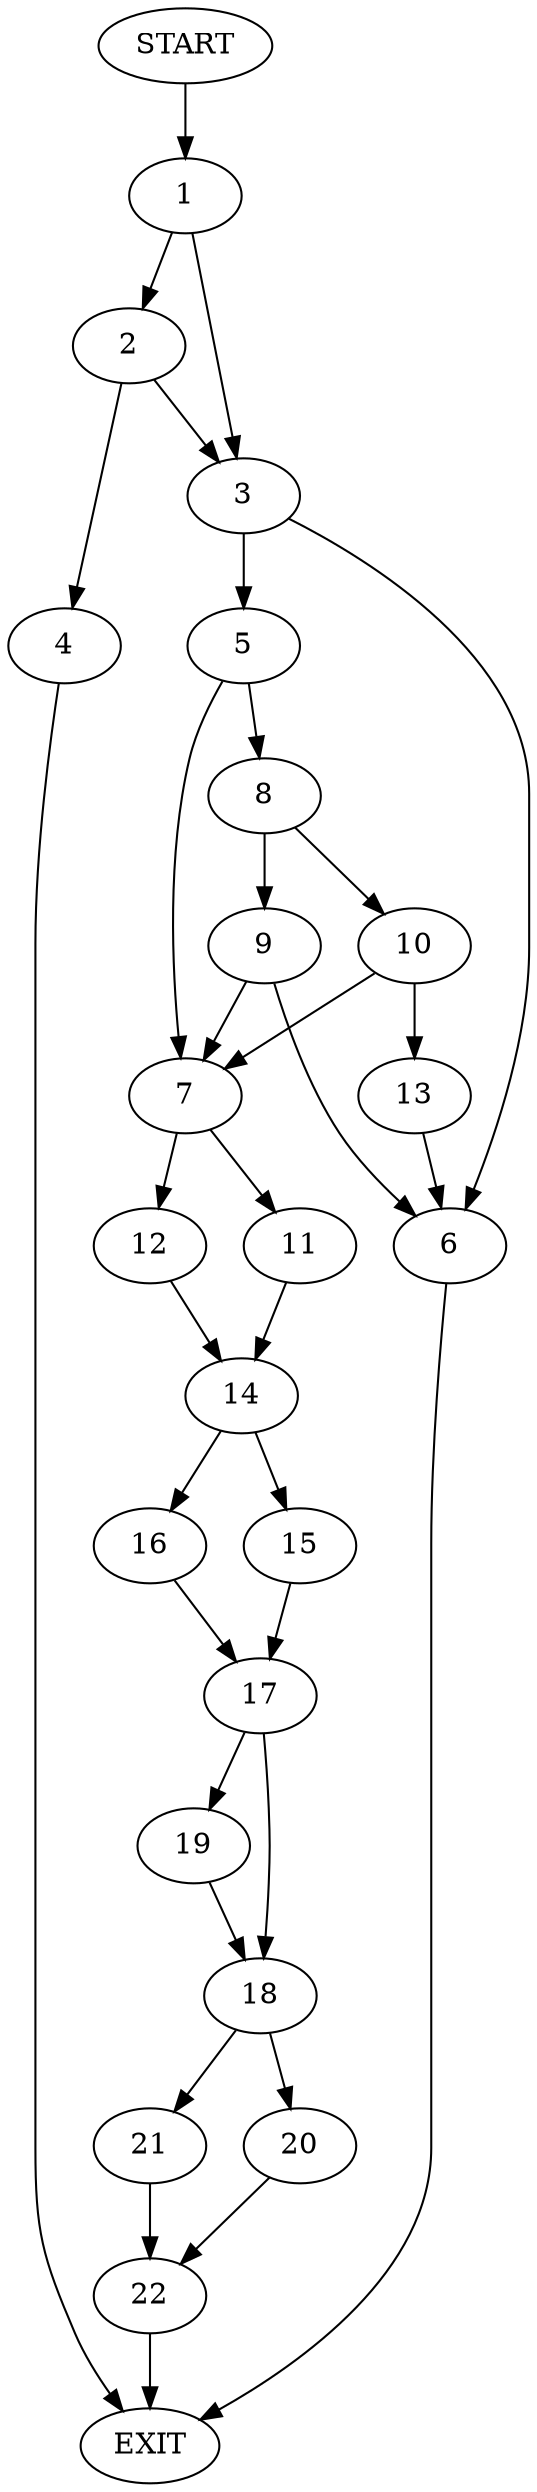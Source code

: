digraph {
0 [label="START"]
23 [label="EXIT"]
0 -> 1
1 -> 2
1 -> 3
2 -> 4
2 -> 3
3 -> 5
3 -> 6
4 -> 23
6 -> 23
5 -> 7
5 -> 8
8 -> 9
8 -> 10
7 -> 11
7 -> 12
9 -> 7
9 -> 6
10 -> 7
10 -> 13
13 -> 6
12 -> 14
11 -> 14
14 -> 15
14 -> 16
15 -> 17
16 -> 17
17 -> 18
17 -> 19
19 -> 18
18 -> 20
18 -> 21
21 -> 22
20 -> 22
22 -> 23
}

